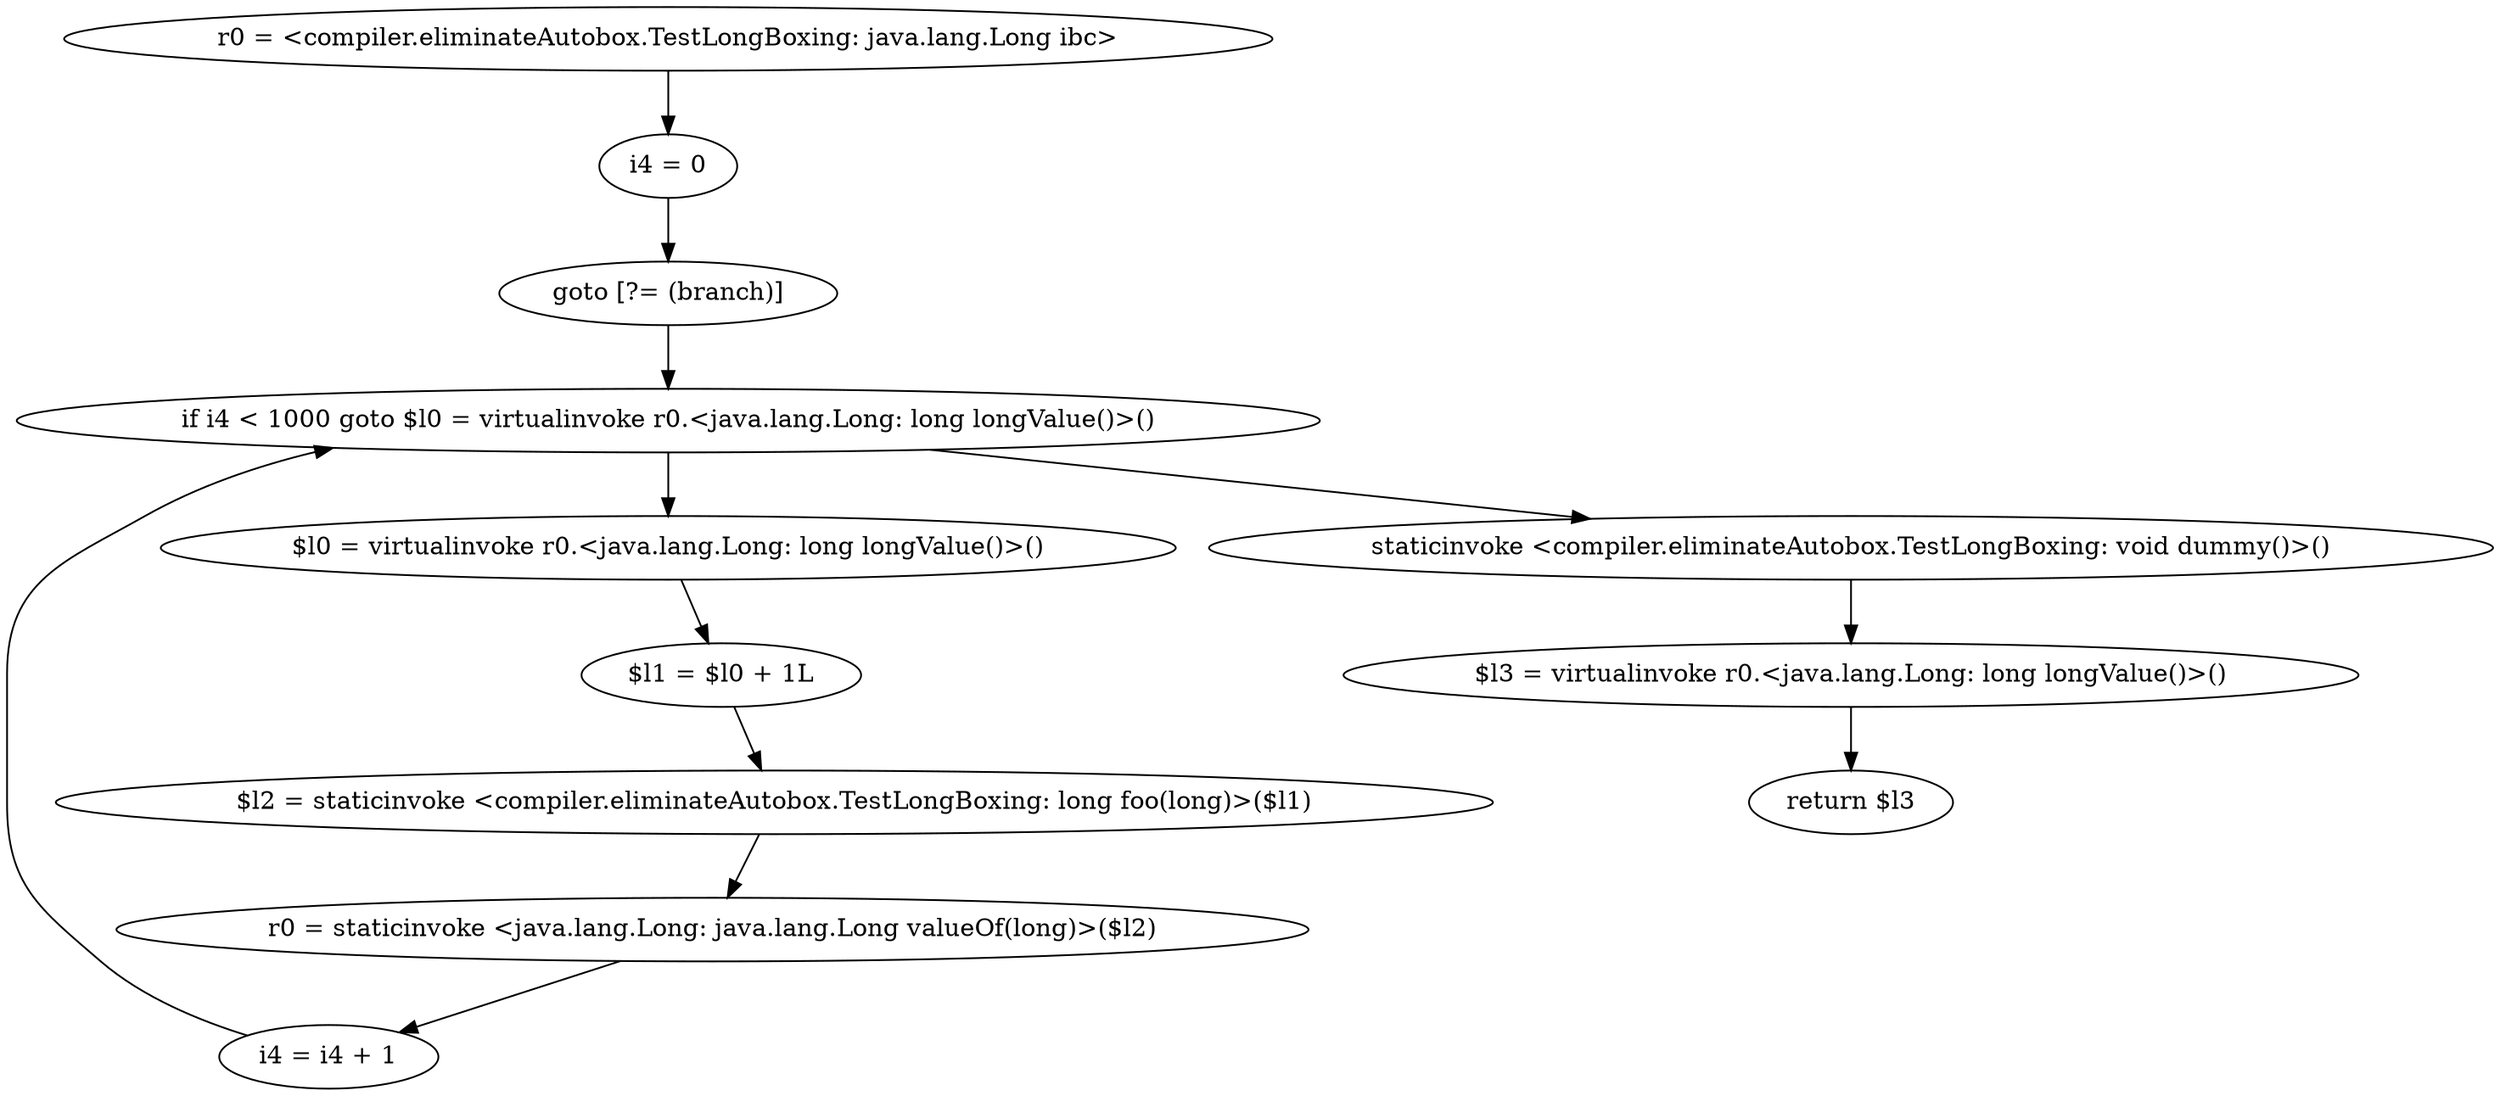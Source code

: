 digraph "unitGraph" {
    "r0 = <compiler.eliminateAutobox.TestLongBoxing: java.lang.Long ibc>"
    "i4 = 0"
    "goto [?= (branch)]"
    "$l0 = virtualinvoke r0.<java.lang.Long: long longValue()>()"
    "$l1 = $l0 + 1L"
    "$l2 = staticinvoke <compiler.eliminateAutobox.TestLongBoxing: long foo(long)>($l1)"
    "r0 = staticinvoke <java.lang.Long: java.lang.Long valueOf(long)>($l2)"
    "i4 = i4 + 1"
    "if i4 < 1000 goto $l0 = virtualinvoke r0.<java.lang.Long: long longValue()>()"
    "staticinvoke <compiler.eliminateAutobox.TestLongBoxing: void dummy()>()"
    "$l3 = virtualinvoke r0.<java.lang.Long: long longValue()>()"
    "return $l3"
    "r0 = <compiler.eliminateAutobox.TestLongBoxing: java.lang.Long ibc>"->"i4 = 0";
    "i4 = 0"->"goto [?= (branch)]";
    "goto [?= (branch)]"->"if i4 < 1000 goto $l0 = virtualinvoke r0.<java.lang.Long: long longValue()>()";
    "$l0 = virtualinvoke r0.<java.lang.Long: long longValue()>()"->"$l1 = $l0 + 1L";
    "$l1 = $l0 + 1L"->"$l2 = staticinvoke <compiler.eliminateAutobox.TestLongBoxing: long foo(long)>($l1)";
    "$l2 = staticinvoke <compiler.eliminateAutobox.TestLongBoxing: long foo(long)>($l1)"->"r0 = staticinvoke <java.lang.Long: java.lang.Long valueOf(long)>($l2)";
    "r0 = staticinvoke <java.lang.Long: java.lang.Long valueOf(long)>($l2)"->"i4 = i4 + 1";
    "i4 = i4 + 1"->"if i4 < 1000 goto $l0 = virtualinvoke r0.<java.lang.Long: long longValue()>()";
    "if i4 < 1000 goto $l0 = virtualinvoke r0.<java.lang.Long: long longValue()>()"->"staticinvoke <compiler.eliminateAutobox.TestLongBoxing: void dummy()>()";
    "if i4 < 1000 goto $l0 = virtualinvoke r0.<java.lang.Long: long longValue()>()"->"$l0 = virtualinvoke r0.<java.lang.Long: long longValue()>()";
    "staticinvoke <compiler.eliminateAutobox.TestLongBoxing: void dummy()>()"->"$l3 = virtualinvoke r0.<java.lang.Long: long longValue()>()";
    "$l3 = virtualinvoke r0.<java.lang.Long: long longValue()>()"->"return $l3";
}
